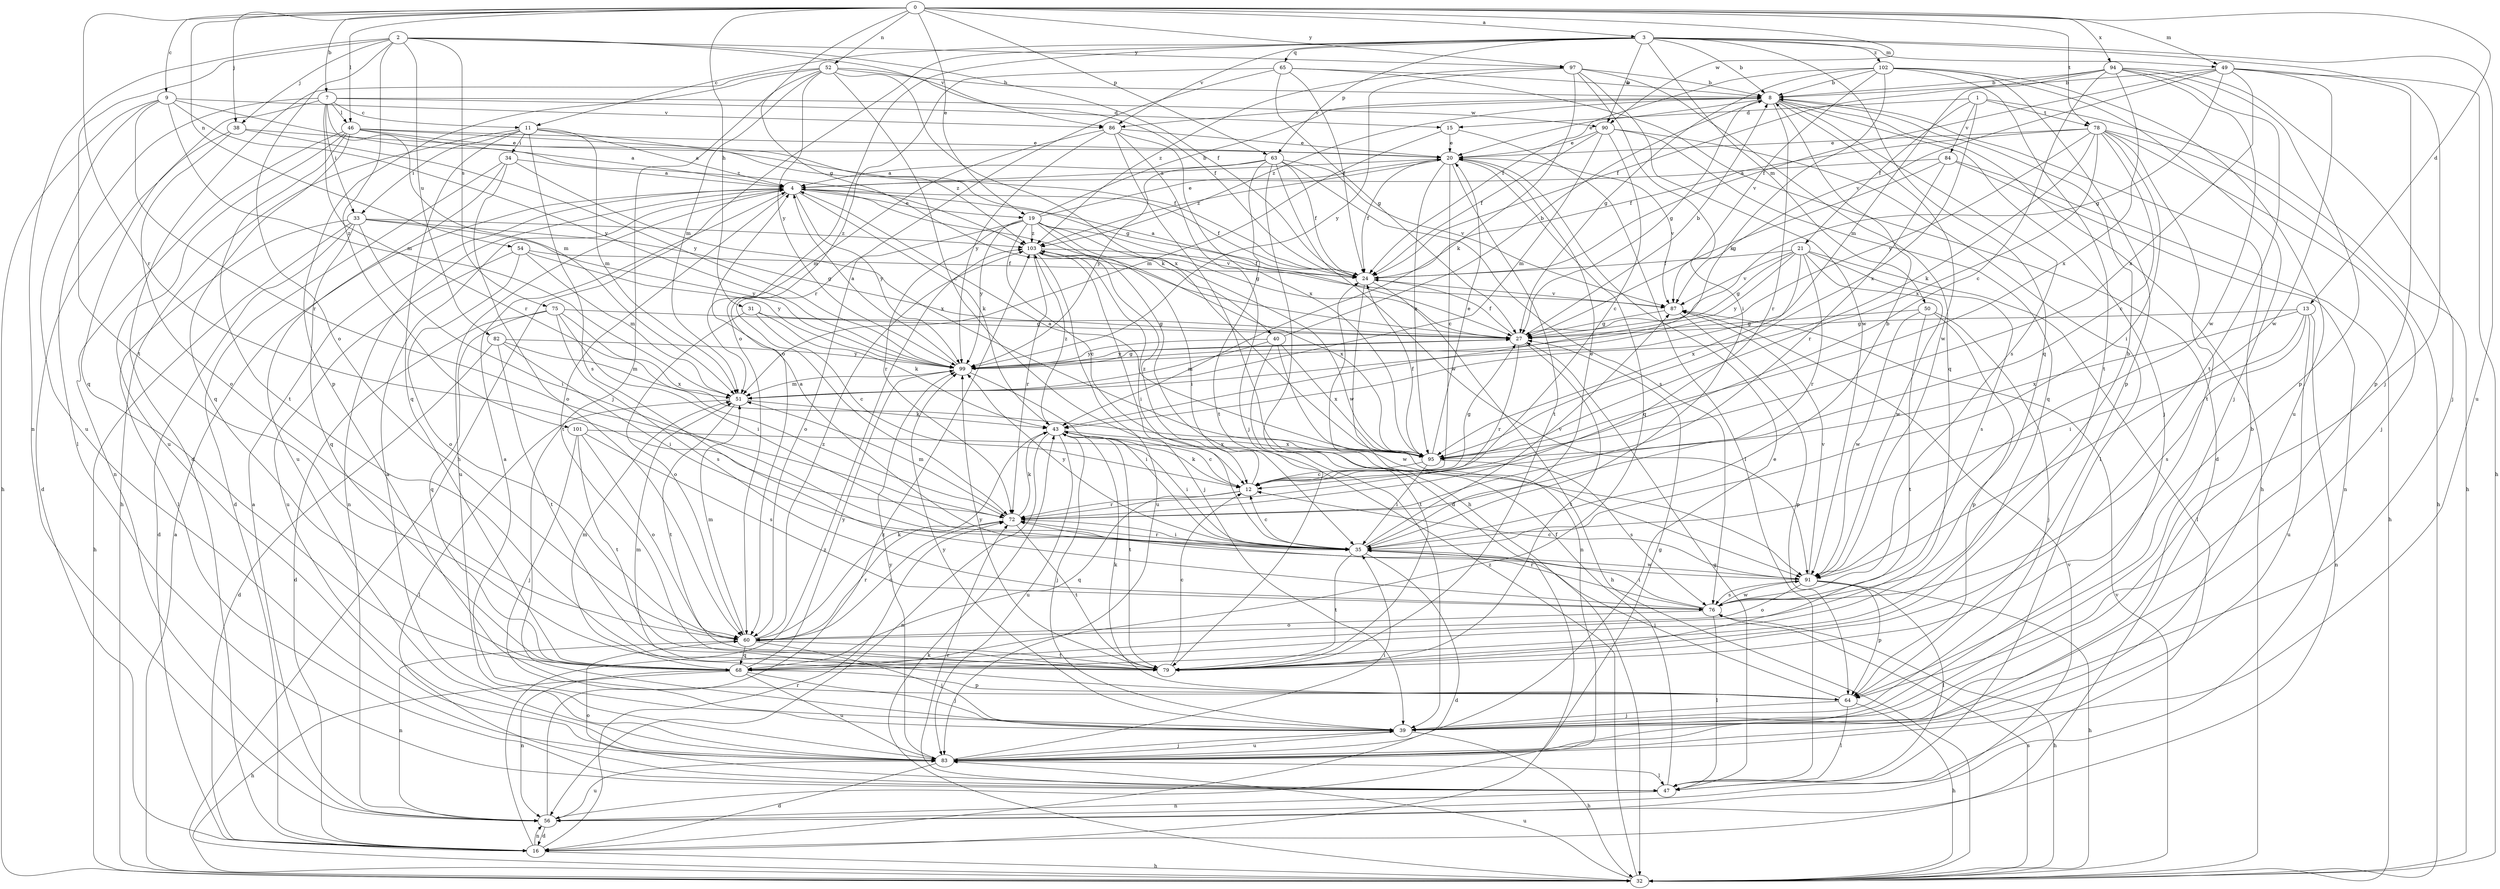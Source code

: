 strict digraph  {
0;
1;
2;
3;
4;
7;
8;
9;
11;
12;
13;
15;
16;
19;
20;
21;
24;
27;
31;
32;
33;
34;
35;
38;
39;
40;
43;
46;
47;
49;
50;
51;
52;
54;
56;
60;
63;
64;
65;
68;
72;
75;
76;
78;
79;
82;
83;
84;
86;
87;
90;
91;
94;
95;
97;
99;
101;
102;
103;
0 -> 3  [label=a];
0 -> 7  [label=b];
0 -> 9  [label=c];
0 -> 13  [label=d];
0 -> 19  [label=e];
0 -> 27  [label=g];
0 -> 31  [label=h];
0 -> 38  [label=j];
0 -> 46  [label=l];
0 -> 49  [label=m];
0 -> 52  [label=n];
0 -> 54  [label=n];
0 -> 63  [label=p];
0 -> 72  [label=r];
0 -> 78  [label=t];
0 -> 90  [label=w];
0 -> 94  [label=x];
0 -> 97  [label=y];
1 -> 15  [label=d];
1 -> 21  [label=f];
1 -> 32  [label=h];
1 -> 78  [label=t];
1 -> 84  [label=v];
1 -> 95  [label=x];
2 -> 24  [label=f];
2 -> 38  [label=j];
2 -> 56  [label=n];
2 -> 60  [label=o];
2 -> 75  [label=s];
2 -> 79  [label=t];
2 -> 82  [label=u];
2 -> 86  [label=v];
2 -> 97  [label=y];
2 -> 101  [label=z];
3 -> 8  [label=b];
3 -> 11  [label=c];
3 -> 32  [label=h];
3 -> 39  [label=j];
3 -> 49  [label=m];
3 -> 50  [label=m];
3 -> 60  [label=o];
3 -> 63  [label=p];
3 -> 65  [label=q];
3 -> 68  [label=q];
3 -> 83  [label=u];
3 -> 86  [label=v];
3 -> 90  [label=w];
3 -> 102  [label=z];
4 -> 19  [label=e];
4 -> 24  [label=f];
4 -> 40  [label=k];
4 -> 43  [label=k];
4 -> 56  [label=n];
4 -> 79  [label=t];
4 -> 83  [label=u];
4 -> 99  [label=y];
7 -> 11  [label=c];
7 -> 15  [label=d];
7 -> 33  [label=i];
7 -> 46  [label=l];
7 -> 47  [label=l];
7 -> 51  [label=m];
7 -> 68  [label=q];
7 -> 72  [label=r];
7 -> 90  [label=w];
8 -> 20  [label=e];
8 -> 27  [label=g];
8 -> 32  [label=h];
8 -> 39  [label=j];
8 -> 72  [label=r];
8 -> 76  [label=s];
8 -> 86  [label=v];
8 -> 91  [label=w];
8 -> 103  [label=z];
9 -> 32  [label=h];
9 -> 51  [label=m];
9 -> 72  [label=r];
9 -> 83  [label=u];
9 -> 86  [label=v];
9 -> 99  [label=y];
9 -> 103  [label=z];
11 -> 4  [label=a];
11 -> 32  [label=h];
11 -> 33  [label=i];
11 -> 34  [label=i];
11 -> 51  [label=m];
11 -> 68  [label=q];
11 -> 76  [label=s];
11 -> 103  [label=z];
12 -> 27  [label=g];
12 -> 43  [label=k];
12 -> 68  [label=q];
12 -> 72  [label=r];
12 -> 103  [label=z];
13 -> 27  [label=g];
13 -> 35  [label=i];
13 -> 56  [label=n];
13 -> 76  [label=s];
13 -> 83  [label=u];
13 -> 95  [label=x];
15 -> 20  [label=e];
15 -> 47  [label=l];
15 -> 51  [label=m];
16 -> 32  [label=h];
16 -> 56  [label=n];
16 -> 72  [label=r];
16 -> 103  [label=z];
19 -> 8  [label=b];
19 -> 12  [label=c];
19 -> 20  [label=e];
19 -> 27  [label=g];
19 -> 35  [label=i];
19 -> 60  [label=o];
19 -> 72  [label=r];
19 -> 87  [label=v];
19 -> 91  [label=w];
19 -> 99  [label=y];
19 -> 103  [label=z];
20 -> 4  [label=a];
20 -> 12  [label=c];
20 -> 24  [label=f];
20 -> 68  [label=q];
20 -> 79  [label=t];
20 -> 87  [label=v];
20 -> 95  [label=x];
20 -> 103  [label=z];
21 -> 24  [label=f];
21 -> 27  [label=g];
21 -> 47  [label=l];
21 -> 72  [label=r];
21 -> 76  [label=s];
21 -> 87  [label=v];
21 -> 91  [label=w];
21 -> 95  [label=x];
21 -> 99  [label=y];
24 -> 4  [label=a];
24 -> 32  [label=h];
24 -> 56  [label=n];
24 -> 87  [label=v];
27 -> 8  [label=b];
27 -> 24  [label=f];
27 -> 72  [label=r];
27 -> 79  [label=t];
27 -> 99  [label=y];
31 -> 12  [label=c];
31 -> 27  [label=g];
31 -> 43  [label=k];
31 -> 60  [label=o];
32 -> 4  [label=a];
32 -> 43  [label=k];
32 -> 76  [label=s];
32 -> 83  [label=u];
32 -> 87  [label=v];
32 -> 103  [label=z];
33 -> 16  [label=d];
33 -> 27  [label=g];
33 -> 32  [label=h];
33 -> 35  [label=i];
33 -> 47  [label=l];
33 -> 68  [label=q];
33 -> 99  [label=y];
33 -> 103  [label=z];
34 -> 4  [label=a];
34 -> 16  [label=d];
34 -> 60  [label=o];
34 -> 83  [label=u];
34 -> 95  [label=x];
35 -> 8  [label=b];
35 -> 12  [label=c];
35 -> 16  [label=d];
35 -> 20  [label=e];
35 -> 72  [label=r];
35 -> 79  [label=t];
35 -> 87  [label=v];
35 -> 91  [label=w];
35 -> 99  [label=y];
38 -> 16  [label=d];
38 -> 20  [label=e];
38 -> 60  [label=o];
38 -> 99  [label=y];
39 -> 4  [label=a];
39 -> 32  [label=h];
39 -> 83  [label=u];
39 -> 99  [label=y];
40 -> 8  [label=b];
40 -> 51  [label=m];
40 -> 79  [label=t];
40 -> 91  [label=w];
40 -> 95  [label=x];
40 -> 99  [label=y];
43 -> 12  [label=c];
43 -> 35  [label=i];
43 -> 39  [label=j];
43 -> 56  [label=n];
43 -> 79  [label=t];
43 -> 83  [label=u];
43 -> 95  [label=x];
43 -> 103  [label=z];
46 -> 4  [label=a];
46 -> 20  [label=e];
46 -> 24  [label=f];
46 -> 27  [label=g];
46 -> 56  [label=n];
46 -> 68  [label=q];
46 -> 79  [label=t];
46 -> 83  [label=u];
47 -> 24  [label=f];
47 -> 27  [label=g];
47 -> 56  [label=n];
47 -> 60  [label=o];
47 -> 72  [label=r];
49 -> 8  [label=b];
49 -> 24  [label=f];
49 -> 27  [label=g];
49 -> 32  [label=h];
49 -> 64  [label=p];
49 -> 87  [label=v];
49 -> 91  [label=w];
49 -> 95  [label=x];
50 -> 27  [label=g];
50 -> 39  [label=j];
50 -> 64  [label=p];
50 -> 79  [label=t];
50 -> 91  [label=w];
51 -> 43  [label=k];
51 -> 47  [label=l];
51 -> 79  [label=t];
52 -> 8  [label=b];
52 -> 12  [label=c];
52 -> 16  [label=d];
52 -> 24  [label=f];
52 -> 39  [label=j];
52 -> 51  [label=m];
52 -> 64  [label=p];
52 -> 95  [label=x];
52 -> 99  [label=y];
54 -> 24  [label=f];
54 -> 51  [label=m];
54 -> 60  [label=o];
54 -> 83  [label=u];
54 -> 99  [label=y];
56 -> 4  [label=a];
56 -> 16  [label=d];
56 -> 83  [label=u];
56 -> 87  [label=v];
56 -> 103  [label=z];
60 -> 39  [label=j];
60 -> 43  [label=k];
60 -> 51  [label=m];
60 -> 56  [label=n];
60 -> 68  [label=q];
60 -> 72  [label=r];
60 -> 79  [label=t];
60 -> 103  [label=z];
63 -> 4  [label=a];
63 -> 16  [label=d];
63 -> 24  [label=f];
63 -> 76  [label=s];
63 -> 79  [label=t];
63 -> 87  [label=v];
63 -> 91  [label=w];
63 -> 99  [label=y];
64 -> 32  [label=h];
64 -> 35  [label=i];
64 -> 39  [label=j];
64 -> 43  [label=k];
64 -> 47  [label=l];
64 -> 51  [label=m];
65 -> 8  [label=b];
65 -> 16  [label=d];
65 -> 24  [label=f];
65 -> 27  [label=g];
65 -> 60  [label=o];
65 -> 72  [label=r];
68 -> 32  [label=h];
68 -> 39  [label=j];
68 -> 51  [label=m];
68 -> 56  [label=n];
68 -> 64  [label=p];
68 -> 83  [label=u];
68 -> 99  [label=y];
72 -> 35  [label=i];
72 -> 43  [label=k];
72 -> 51  [label=m];
72 -> 60  [label=o];
72 -> 79  [label=t];
75 -> 16  [label=d];
75 -> 27  [label=g];
75 -> 35  [label=i];
75 -> 68  [label=q];
75 -> 76  [label=s];
75 -> 95  [label=x];
76 -> 8  [label=b];
76 -> 32  [label=h];
76 -> 35  [label=i];
76 -> 47  [label=l];
76 -> 60  [label=o];
76 -> 72  [label=r];
76 -> 91  [label=w];
78 -> 12  [label=c];
78 -> 20  [label=e];
78 -> 24  [label=f];
78 -> 32  [label=h];
78 -> 35  [label=i];
78 -> 39  [label=j];
78 -> 43  [label=k];
78 -> 79  [label=t];
78 -> 95  [label=x];
78 -> 99  [label=y];
79 -> 12  [label=c];
79 -> 99  [label=y];
82 -> 16  [label=d];
82 -> 35  [label=i];
82 -> 51  [label=m];
82 -> 79  [label=t];
82 -> 99  [label=y];
83 -> 4  [label=a];
83 -> 8  [label=b];
83 -> 16  [label=d];
83 -> 20  [label=e];
83 -> 27  [label=g];
83 -> 35  [label=i];
83 -> 39  [label=j];
83 -> 47  [label=l];
83 -> 99  [label=y];
84 -> 4  [label=a];
84 -> 27  [label=g];
84 -> 32  [label=h];
84 -> 56  [label=n];
84 -> 72  [label=r];
86 -> 20  [label=e];
86 -> 32  [label=h];
86 -> 39  [label=j];
86 -> 51  [label=m];
86 -> 95  [label=x];
86 -> 99  [label=y];
87 -> 27  [label=g];
87 -> 64  [label=p];
90 -> 12  [label=c];
90 -> 20  [label=e];
90 -> 24  [label=f];
90 -> 47  [label=l];
90 -> 51  [label=m];
90 -> 68  [label=q];
91 -> 4  [label=a];
91 -> 12  [label=c];
91 -> 32  [label=h];
91 -> 47  [label=l];
91 -> 60  [label=o];
91 -> 64  [label=p];
91 -> 76  [label=s];
91 -> 87  [label=v];
94 -> 8  [label=b];
94 -> 12  [label=c];
94 -> 24  [label=f];
94 -> 39  [label=j];
94 -> 51  [label=m];
94 -> 64  [label=p];
94 -> 79  [label=t];
94 -> 91  [label=w];
94 -> 95  [label=x];
95 -> 4  [label=a];
95 -> 12  [label=c];
95 -> 20  [label=e];
95 -> 24  [label=f];
95 -> 35  [label=i];
95 -> 76  [label=s];
97 -> 8  [label=b];
97 -> 35  [label=i];
97 -> 43  [label=k];
97 -> 68  [label=q];
97 -> 91  [label=w];
97 -> 99  [label=y];
97 -> 103  [label=z];
99 -> 4  [label=a];
99 -> 27  [label=g];
99 -> 35  [label=i];
99 -> 51  [label=m];
101 -> 39  [label=j];
101 -> 60  [label=o];
101 -> 76  [label=s];
101 -> 79  [label=t];
101 -> 95  [label=x];
102 -> 8  [label=b];
102 -> 24  [label=f];
102 -> 27  [label=g];
102 -> 39  [label=j];
102 -> 43  [label=k];
102 -> 64  [label=p];
102 -> 79  [label=t];
102 -> 83  [label=u];
102 -> 87  [label=v];
103 -> 24  [label=f];
103 -> 35  [label=i];
103 -> 39  [label=j];
103 -> 72  [label=r];
103 -> 83  [label=u];
103 -> 95  [label=x];
}
